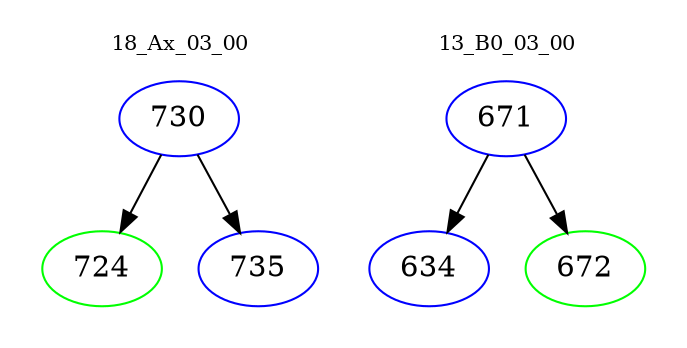digraph{
subgraph cluster_0 {
color = white
label = "18_Ax_03_00";
fontsize=10;
T0_730 [label="730", color="blue"]
T0_730 -> T0_724 [color="black"]
T0_724 [label="724", color="green"]
T0_730 -> T0_735 [color="black"]
T0_735 [label="735", color="blue"]
}
subgraph cluster_1 {
color = white
label = "13_B0_03_00";
fontsize=10;
T1_671 [label="671", color="blue"]
T1_671 -> T1_634 [color="black"]
T1_634 [label="634", color="blue"]
T1_671 -> T1_672 [color="black"]
T1_672 [label="672", color="green"]
}
}

